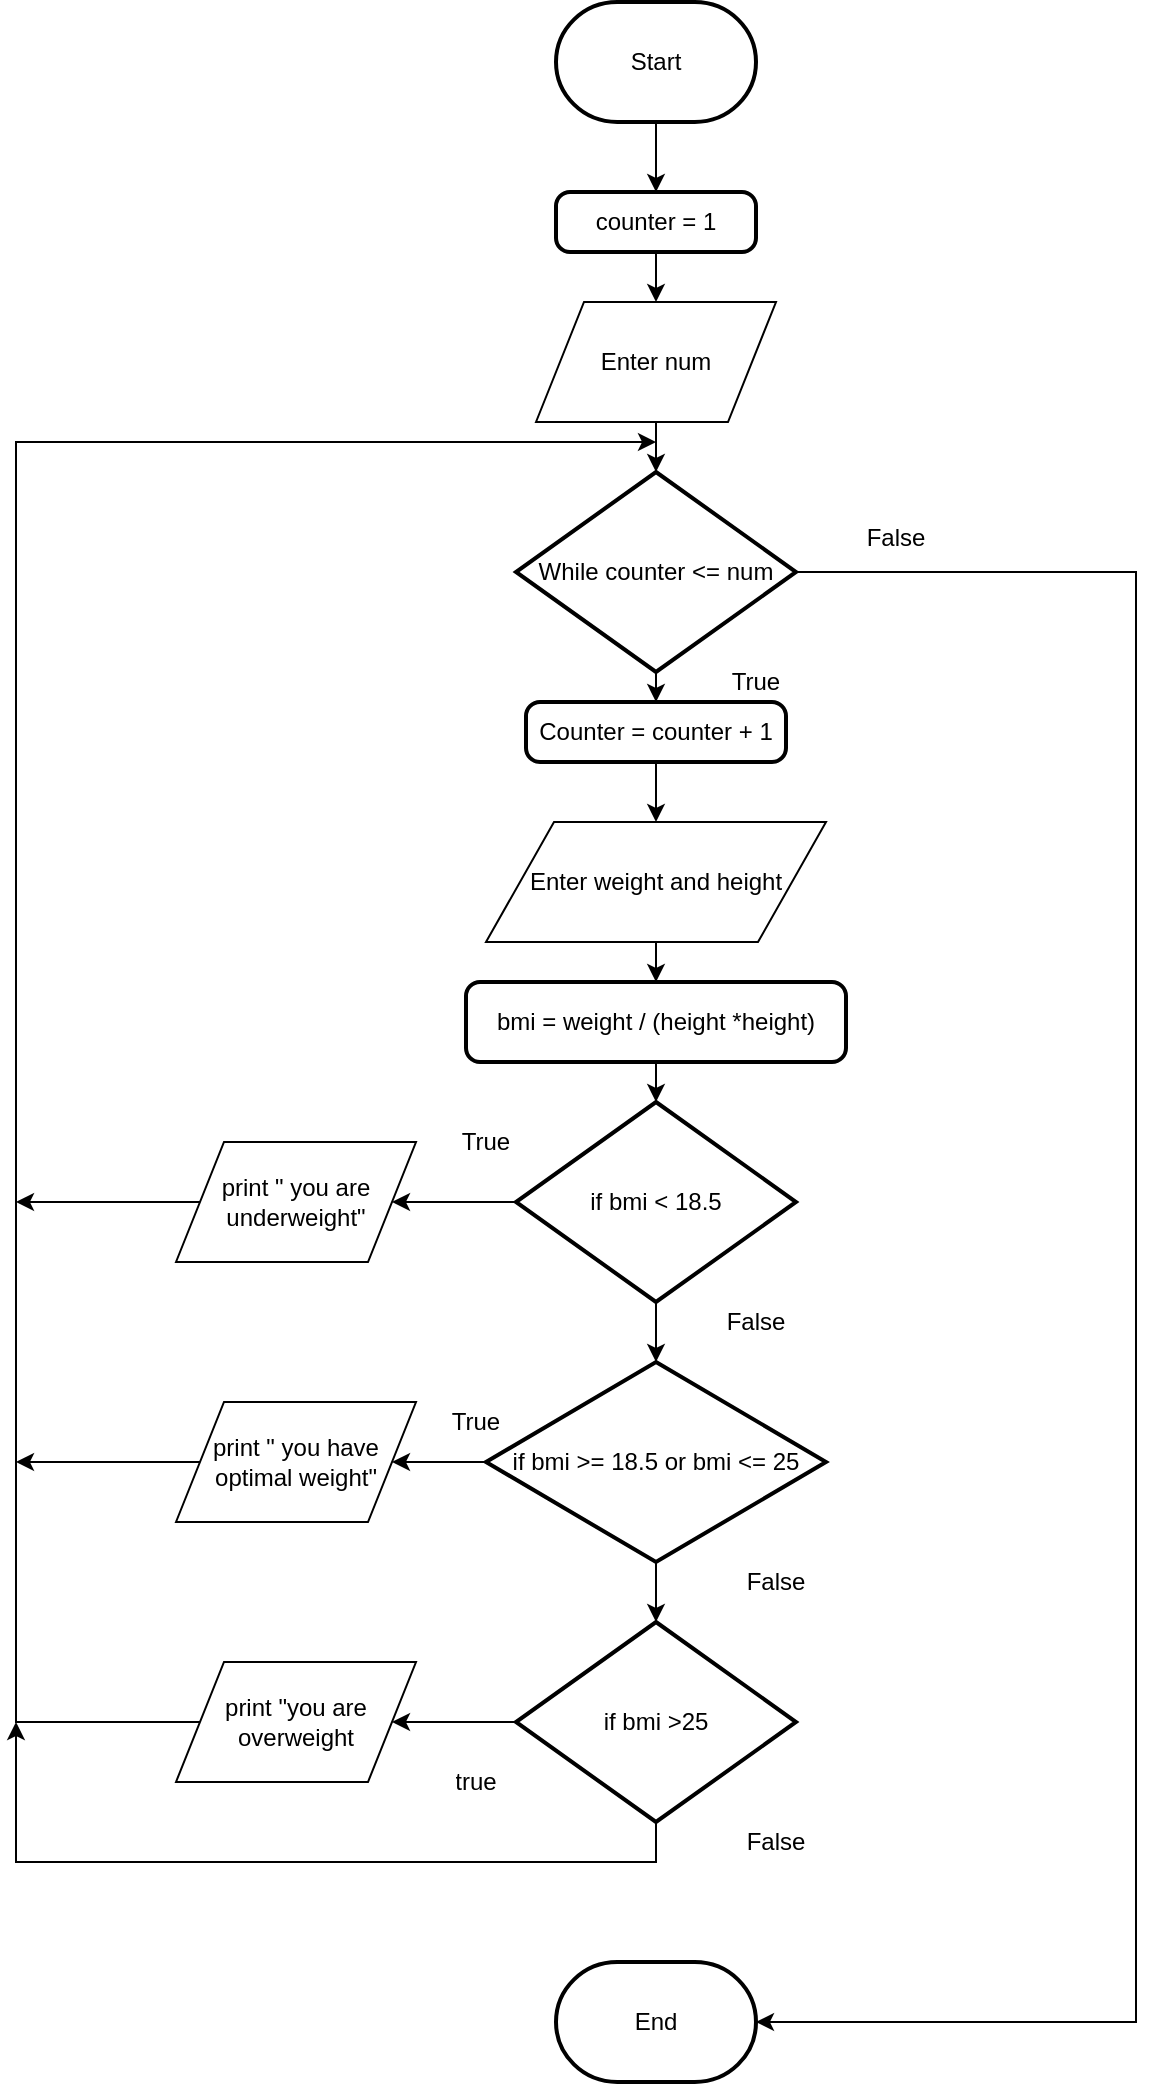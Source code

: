 <mxfile version="11.3.1" type="github" pages="1"><diagram id="4HhiqFtKNMAYoSC1kQp-" name="Page-1"><mxGraphModel dx="848" dy="387" grid="1" gridSize="10" guides="1" tooltips="1" connect="1" arrows="1" fold="1" page="1" pageScale="1" pageWidth="850" pageHeight="1100" math="0" shadow="0"><root><mxCell id="0"/><mxCell id="1" parent="0"/><mxCell id="o5n2DiedhLTUOlX6KQmB-5" style="edgeStyle=none;rounded=0;orthogonalLoop=1;jettySize=auto;html=1;exitX=0.5;exitY=1;exitDx=0;exitDy=0;exitPerimeter=0;entryX=0.5;entryY=0;entryDx=0;entryDy=0;" parent="1" source="o5n2DiedhLTUOlX6KQmB-1" target="o5n2DiedhLTUOlX6KQmB-2" edge="1"><mxGeometry relative="1" as="geometry"/></mxCell><mxCell id="o5n2DiedhLTUOlX6KQmB-1" value="Start" style="strokeWidth=2;html=1;shape=mxgraph.flowchart.terminator;whiteSpace=wrap;" parent="1" vertex="1"><mxGeometry x="390" y="30" width="100" height="60" as="geometry"/></mxCell><mxCell id="o5n2DiedhLTUOlX6KQmB-6" style="edgeStyle=none;rounded=0;orthogonalLoop=1;jettySize=auto;html=1;exitX=0.5;exitY=1;exitDx=0;exitDy=0;entryX=0.5;entryY=0;entryDx=0;entryDy=0;" parent="1" source="o5n2DiedhLTUOlX6KQmB-2" target="o5n2DiedhLTUOlX6KQmB-4" edge="1"><mxGeometry relative="1" as="geometry"/></mxCell><mxCell id="o5n2DiedhLTUOlX6KQmB-2" value="counter = 1" style="rounded=1;whiteSpace=wrap;html=1;absoluteArcSize=1;arcSize=14;strokeWidth=2;" parent="1" vertex="1"><mxGeometry x="390" y="125" width="100" height="30" as="geometry"/></mxCell><mxCell id="o5n2DiedhLTUOlX6KQmB-32" style="edgeStyle=none;rounded=0;orthogonalLoop=1;jettySize=auto;html=1;exitX=1;exitY=0.5;exitDx=0;exitDy=0;exitPerimeter=0;entryX=1;entryY=0.5;entryDx=0;entryDy=0;entryPerimeter=0;" parent="1" source="o5n2DiedhLTUOlX6KQmB-3" target="o5n2DiedhLTUOlX6KQmB-16" edge="1"><mxGeometry relative="1" as="geometry"><mxPoint x="680" y="1030" as="targetPoint"/><Array as="points"><mxPoint x="680" y="315"/><mxPoint x="680" y="970"/><mxPoint x="680" y="1040"/></Array></mxGeometry></mxCell><mxCell id="gxbueth5ley-GNXy2VPR-6" style="edgeStyle=orthogonalEdgeStyle;rounded=0;orthogonalLoop=1;jettySize=auto;html=1;exitX=0.5;exitY=1;exitDx=0;exitDy=0;exitPerimeter=0;entryX=0.5;entryY=0;entryDx=0;entryDy=0;" edge="1" parent="1" source="o5n2DiedhLTUOlX6KQmB-3" target="gxbueth5ley-GNXy2VPR-3"><mxGeometry relative="1" as="geometry"/></mxCell><mxCell id="o5n2DiedhLTUOlX6KQmB-3" value="While counter &amp;lt;= num" style="strokeWidth=2;html=1;shape=mxgraph.flowchart.decision;whiteSpace=wrap;" parent="1" vertex="1"><mxGeometry x="370" y="265" width="140" height="100" as="geometry"/></mxCell><mxCell id="o5n2DiedhLTUOlX6KQmB-7" style="edgeStyle=none;rounded=0;orthogonalLoop=1;jettySize=auto;html=1;exitX=0.5;exitY=1;exitDx=0;exitDy=0;entryX=0.5;entryY=0;entryDx=0;entryDy=0;entryPerimeter=0;" parent="1" source="o5n2DiedhLTUOlX6KQmB-4" target="o5n2DiedhLTUOlX6KQmB-3" edge="1"><mxGeometry relative="1" as="geometry"/></mxCell><mxCell id="o5n2DiedhLTUOlX6KQmB-4" value="Enter num" style="shape=parallelogram;perimeter=parallelogramPerimeter;whiteSpace=wrap;html=1;" parent="1" vertex="1"><mxGeometry x="380" y="180" width="120" height="60" as="geometry"/></mxCell><mxCell id="gxbueth5ley-GNXy2VPR-5" style="edgeStyle=orthogonalEdgeStyle;rounded=0;orthogonalLoop=1;jettySize=auto;html=1;exitX=0.5;exitY=1;exitDx=0;exitDy=0;entryX=0.5;entryY=0;entryDx=0;entryDy=0;" edge="1" parent="1" source="o5n2DiedhLTUOlX6KQmB-8" target="o5n2DiedhLTUOlX6KQmB-9"><mxGeometry relative="1" as="geometry"/></mxCell><mxCell id="o5n2DiedhLTUOlX6KQmB-8" value="Enter weight and height" style="shape=parallelogram;perimeter=parallelogramPerimeter;whiteSpace=wrap;html=1;" parent="1" vertex="1"><mxGeometry x="355" y="440" width="170" height="60" as="geometry"/></mxCell><mxCell id="o5n2DiedhLTUOlX6KQmB-19" style="edgeStyle=none;rounded=0;orthogonalLoop=1;jettySize=auto;html=1;exitX=0.5;exitY=1;exitDx=0;exitDy=0;" parent="1" source="o5n2DiedhLTUOlX6KQmB-9" target="o5n2DiedhLTUOlX6KQmB-10" edge="1"><mxGeometry relative="1" as="geometry"/></mxCell><mxCell id="o5n2DiedhLTUOlX6KQmB-9" value="bmi = weight / (height *height)" style="rounded=1;whiteSpace=wrap;html=1;absoluteArcSize=1;arcSize=14;strokeWidth=2;" parent="1" vertex="1"><mxGeometry x="345" y="520" width="190" height="40" as="geometry"/></mxCell><mxCell id="o5n2DiedhLTUOlX6KQmB-20" style="edgeStyle=none;rounded=0;orthogonalLoop=1;jettySize=auto;html=1;exitX=0.5;exitY=1;exitDx=0;exitDy=0;exitPerimeter=0;entryX=0.5;entryY=0;entryDx=0;entryDy=0;entryPerimeter=0;" parent="1" source="o5n2DiedhLTUOlX6KQmB-10" target="o5n2DiedhLTUOlX6KQmB-11" edge="1"><mxGeometry relative="1" as="geometry"/></mxCell><mxCell id="o5n2DiedhLTUOlX6KQmB-24" style="edgeStyle=none;rounded=0;orthogonalLoop=1;jettySize=auto;html=1;exitX=0;exitY=0.5;exitDx=0;exitDy=0;exitPerimeter=0;entryX=1;entryY=0.5;entryDx=0;entryDy=0;" parent="1" source="o5n2DiedhLTUOlX6KQmB-10" target="o5n2DiedhLTUOlX6KQmB-13" edge="1"><mxGeometry relative="1" as="geometry"/></mxCell><mxCell id="o5n2DiedhLTUOlX6KQmB-10" value="if bmi &amp;lt; 18.5" style="strokeWidth=2;html=1;shape=mxgraph.flowchart.decision;whiteSpace=wrap;" parent="1" vertex="1"><mxGeometry x="370" y="580" width="140" height="100" as="geometry"/></mxCell><mxCell id="o5n2DiedhLTUOlX6KQmB-21" style="edgeStyle=none;rounded=0;orthogonalLoop=1;jettySize=auto;html=1;exitX=0.5;exitY=1;exitDx=0;exitDy=0;exitPerimeter=0;" parent="1" source="o5n2DiedhLTUOlX6KQmB-11" target="o5n2DiedhLTUOlX6KQmB-12" edge="1"><mxGeometry relative="1" as="geometry"/></mxCell><mxCell id="o5n2DiedhLTUOlX6KQmB-30" style="edgeStyle=none;rounded=0;orthogonalLoop=1;jettySize=auto;html=1;exitX=0;exitY=0.5;exitDx=0;exitDy=0;exitPerimeter=0;entryX=1;entryY=0.5;entryDx=0;entryDy=0;" parent="1" source="o5n2DiedhLTUOlX6KQmB-11" target="o5n2DiedhLTUOlX6KQmB-14" edge="1"><mxGeometry relative="1" as="geometry"/></mxCell><mxCell id="o5n2DiedhLTUOlX6KQmB-11" value="if bmi &amp;gt;= 18.5 or bmi &amp;lt;= 25" style="strokeWidth=2;html=1;shape=mxgraph.flowchart.decision;whiteSpace=wrap;" parent="1" vertex="1"><mxGeometry x="355" y="710" width="170" height="100" as="geometry"/></mxCell><mxCell id="o5n2DiedhLTUOlX6KQmB-22" style="edgeStyle=none;rounded=0;orthogonalLoop=1;jettySize=auto;html=1;exitX=0.5;exitY=1;exitDx=0;exitDy=0;exitPerimeter=0;" parent="1" source="o5n2DiedhLTUOlX6KQmB-12" edge="1"><mxGeometry relative="1" as="geometry"><mxPoint x="440" y="960" as="sourcePoint"/><mxPoint x="120" y="890" as="targetPoint"/><Array as="points"><mxPoint x="440" y="960"/><mxPoint x="280" y="960"/><mxPoint x="120" y="960"/></Array></mxGeometry></mxCell><mxCell id="o5n2DiedhLTUOlX6KQmB-25" style="edgeStyle=none;rounded=0;orthogonalLoop=1;jettySize=auto;html=1;exitX=0;exitY=0.5;exitDx=0;exitDy=0;exitPerimeter=0;entryX=1;entryY=0.5;entryDx=0;entryDy=0;" parent="1" source="o5n2DiedhLTUOlX6KQmB-12" target="o5n2DiedhLTUOlX6KQmB-15" edge="1"><mxGeometry relative="1" as="geometry"/></mxCell><mxCell id="o5n2DiedhLTUOlX6KQmB-12" value="if bmi &amp;gt;25" style="strokeWidth=2;html=1;shape=mxgraph.flowchart.decision;whiteSpace=wrap;" parent="1" vertex="1"><mxGeometry x="370" y="840" width="140" height="100" as="geometry"/></mxCell><mxCell id="o5n2DiedhLTUOlX6KQmB-27" style="edgeStyle=none;rounded=0;orthogonalLoop=1;jettySize=auto;html=1;exitX=0;exitY=0.5;exitDx=0;exitDy=0;" parent="1" source="o5n2DiedhLTUOlX6KQmB-13" edge="1"><mxGeometry relative="1" as="geometry"><mxPoint x="120" y="630" as="targetPoint"/></mxGeometry></mxCell><mxCell id="o5n2DiedhLTUOlX6KQmB-13" value="print &quot; you are underweight&quot;" style="shape=parallelogram;perimeter=parallelogramPerimeter;whiteSpace=wrap;html=1;" parent="1" vertex="1"><mxGeometry x="200" y="600" width="120" height="60" as="geometry"/></mxCell><mxCell id="o5n2DiedhLTUOlX6KQmB-31" style="edgeStyle=none;rounded=0;orthogonalLoop=1;jettySize=auto;html=1;exitX=0;exitY=0.5;exitDx=0;exitDy=0;" parent="1" source="o5n2DiedhLTUOlX6KQmB-14" edge="1"><mxGeometry relative="1" as="geometry"><mxPoint x="120" y="760" as="targetPoint"/></mxGeometry></mxCell><mxCell id="o5n2DiedhLTUOlX6KQmB-14" value="print &quot; you have optimal weight&quot;" style="shape=parallelogram;perimeter=parallelogramPerimeter;whiteSpace=wrap;html=1;" parent="1" vertex="1"><mxGeometry x="200" y="730" width="120" height="60" as="geometry"/></mxCell><mxCell id="o5n2DiedhLTUOlX6KQmB-26" style="edgeStyle=none;rounded=0;orthogonalLoop=1;jettySize=auto;html=1;exitX=0;exitY=0.5;exitDx=0;exitDy=0;" parent="1" source="o5n2DiedhLTUOlX6KQmB-15" edge="1"><mxGeometry relative="1" as="geometry"><mxPoint x="440" y="250" as="targetPoint"/><Array as="points"><mxPoint x="120" y="890"/><mxPoint x="120" y="250"/></Array></mxGeometry></mxCell><mxCell id="o5n2DiedhLTUOlX6KQmB-15" value="print &quot;you are overweight" style="shape=parallelogram;perimeter=parallelogramPerimeter;whiteSpace=wrap;html=1;" parent="1" vertex="1"><mxGeometry x="200" y="860" width="120" height="60" as="geometry"/></mxCell><mxCell id="o5n2DiedhLTUOlX6KQmB-16" value="End" style="strokeWidth=2;html=1;shape=mxgraph.flowchart.terminator;whiteSpace=wrap;" parent="1" vertex="1"><mxGeometry x="390" y="1010" width="100" height="60" as="geometry"/></mxCell><UserObject label="true" placeholders="1" name="Variable" id="o5n2DiedhLTUOlX6KQmB-33"><mxCell style="text;html=1;strokeColor=none;fillColor=none;align=center;verticalAlign=middle;whiteSpace=wrap;overflow=hidden;" parent="1" vertex="1"><mxGeometry x="310" y="910" width="80" height="20" as="geometry"/></mxCell></UserObject><UserObject label="False" placeholders="1" name="Variable" id="o5n2DiedhLTUOlX6KQmB-34"><mxCell style="text;html=1;strokeColor=none;fillColor=none;align=center;verticalAlign=middle;whiteSpace=wrap;overflow=hidden;" parent="1" vertex="1"><mxGeometry x="520" y="288" width="80" height="20" as="geometry"/></mxCell></UserObject><UserObject label="True" placeholders="1" name="Variable" id="o5n2DiedhLTUOlX6KQmB-35"><mxCell style="text;html=1;strokeColor=none;fillColor=none;align=center;verticalAlign=middle;whiteSpace=wrap;overflow=hidden;" parent="1" vertex="1"><mxGeometry x="450" y="360" width="80" height="20" as="geometry"/></mxCell></UserObject><UserObject label="False" placeholders="1" name="Variable" id="o5n2DiedhLTUOlX6KQmB-36"><mxCell style="text;html=1;strokeColor=none;fillColor=none;align=center;verticalAlign=middle;whiteSpace=wrap;overflow=hidden;" parent="1" vertex="1"><mxGeometry x="450" y="680" width="80" height="20" as="geometry"/></mxCell></UserObject><UserObject label="False" placeholders="1" name="Variable" id="o5n2DiedhLTUOlX6KQmB-37"><mxCell style="text;html=1;strokeColor=none;fillColor=none;align=center;verticalAlign=middle;whiteSpace=wrap;overflow=hidden;" parent="1" vertex="1"><mxGeometry x="460" y="810" width="80" height="20" as="geometry"/></mxCell></UserObject><UserObject label="False" placeholders="1" name="Variable" id="o5n2DiedhLTUOlX6KQmB-38"><mxCell style="text;html=1;strokeColor=none;fillColor=none;align=center;verticalAlign=middle;whiteSpace=wrap;overflow=hidden;" parent="1" vertex="1"><mxGeometry x="460" y="940" width="80" height="20" as="geometry"/></mxCell></UserObject><UserObject label="True" placeholders="1" name="Variable" id="o5n2DiedhLTUOlX6KQmB-39"><mxCell style="text;html=1;strokeColor=none;fillColor=none;align=center;verticalAlign=middle;whiteSpace=wrap;overflow=hidden;" parent="1" vertex="1"><mxGeometry x="315" y="590" width="80" height="20" as="geometry"/></mxCell></UserObject><UserObject label="True" placeholders="1" name="Variable" id="o5n2DiedhLTUOlX6KQmB-40"><mxCell style="text;html=1;strokeColor=none;fillColor=none;align=center;verticalAlign=middle;whiteSpace=wrap;overflow=hidden;" parent="1" vertex="1"><mxGeometry x="310" y="730" width="80" height="20" as="geometry"/></mxCell></UserObject><mxCell id="gxbueth5ley-GNXy2VPR-4" style="edgeStyle=orthogonalEdgeStyle;rounded=0;orthogonalLoop=1;jettySize=auto;html=1;exitX=0.5;exitY=1;exitDx=0;exitDy=0;entryX=0.5;entryY=0;entryDx=0;entryDy=0;" edge="1" parent="1" source="gxbueth5ley-GNXy2VPR-3" target="o5n2DiedhLTUOlX6KQmB-8"><mxGeometry relative="1" as="geometry"/></mxCell><mxCell id="gxbueth5ley-GNXy2VPR-3" value="Counter = counter + 1" style="rounded=1;whiteSpace=wrap;html=1;absoluteArcSize=1;arcSize=14;strokeWidth=2;" vertex="1" parent="1"><mxGeometry x="375" y="380" width="130" height="30" as="geometry"/></mxCell></root></mxGraphModel></diagram></mxfile>
